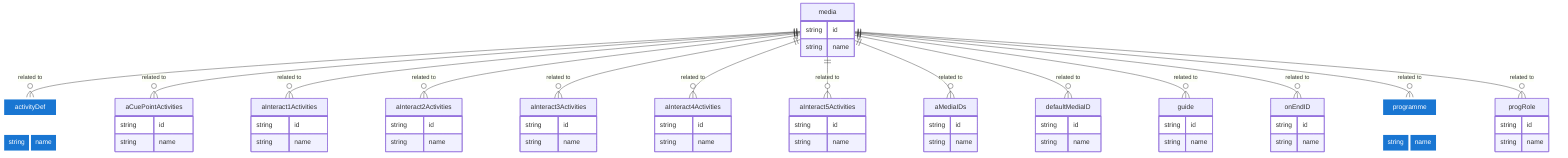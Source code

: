 erDiagram
    media {
        string id
        string name
    }
    activityDef {
        string id
        string name
    }
    aCuePointActivities {
        string id
        string name
    }
    aInteract1Activities {
        string id
        string name
    }
    aInteract2Activities {
        string id
        string name
    }
    aInteract3Activities {
        string id
        string name
    }
    aInteract4Activities {
        string id
        string name
    }
    aInteract5Activities {
        string id
        string name
    }
    aMediaIDs {
        string id
        string name
    }
    defaultMediaID {
        string id
        string name
    }
    guide {
        string id
        string name
    }
    onEndID {
        string id
        string name
    }
    programme {
        string id
        string name
    }
    progRole {
        string id
        string name
    }

    %% Relationships
    media ||--o{ activityDef : "related to"
    media ||--o{ aCuePointActivities : "related to"
    media ||--o{ aInteract1Activities : "related to"
    media ||--o{ aInteract2Activities : "related to"
    media ||--o{ aInteract3Activities : "related to"
    media ||--o{ aInteract4Activities : "related to"
    media ||--o{ aInteract5Activities : "related to"
    media ||--o{ aMediaIDs : "related to"
    media ||--o{ defaultMediaID : "related to"
    media ||--o{ guide : "related to"
    media ||--o{ onEndID : "related to"
    media ||--o{ programme : "related to"
    media ||--o{ progRole : "related to"

    %% Styling
    style SSQ_HUB fill:#e0e0e0,stroke:#bdbdbd,stroke-width:0,color:#333
    style member fill:#1976d2,stroke:#fff,stroke-width:4,color:#fff
    style progMember fill:#1976d2,stroke:#fff,stroke-width:4,color:#fff
    style activity fill:#1976d2,stroke:#fff,stroke-width:4,color:#fff
    style activityDef fill:#1976d2,stroke:#fff,stroke-width:4,color:#fff
    style programme fill:#1976d2,stroke:#fff,stroke-width:4,color:#fff
    style journal fill:#1976d2,stroke:#fff,stroke-width:4,color:#fff
    style tracker fill:#43a047,stroke:#fff,stroke-width:4,color:#fff
    style report fill:#388e3c,stroke:#fff,stroke-width:3,color:#fff
    style moduleDef fill:#388e3c,stroke:#fff,stroke-width:3,color:#fff
    style module fill:#388e3c,stroke:#fff,stroke-width:3,color:#fff
    style SSQ_arthritis01 fill:#b39ddb,stroke:#7e57c2,stroke-width:2,color:#222
    style SSQ_pain01 fill:#b39ddb,stroke:#7e57c2,stroke-width:2,color:#222
    style SSQ_stress01 fill:#b39ddb,stroke:#7e57c2,stroke-width:2,color:#222